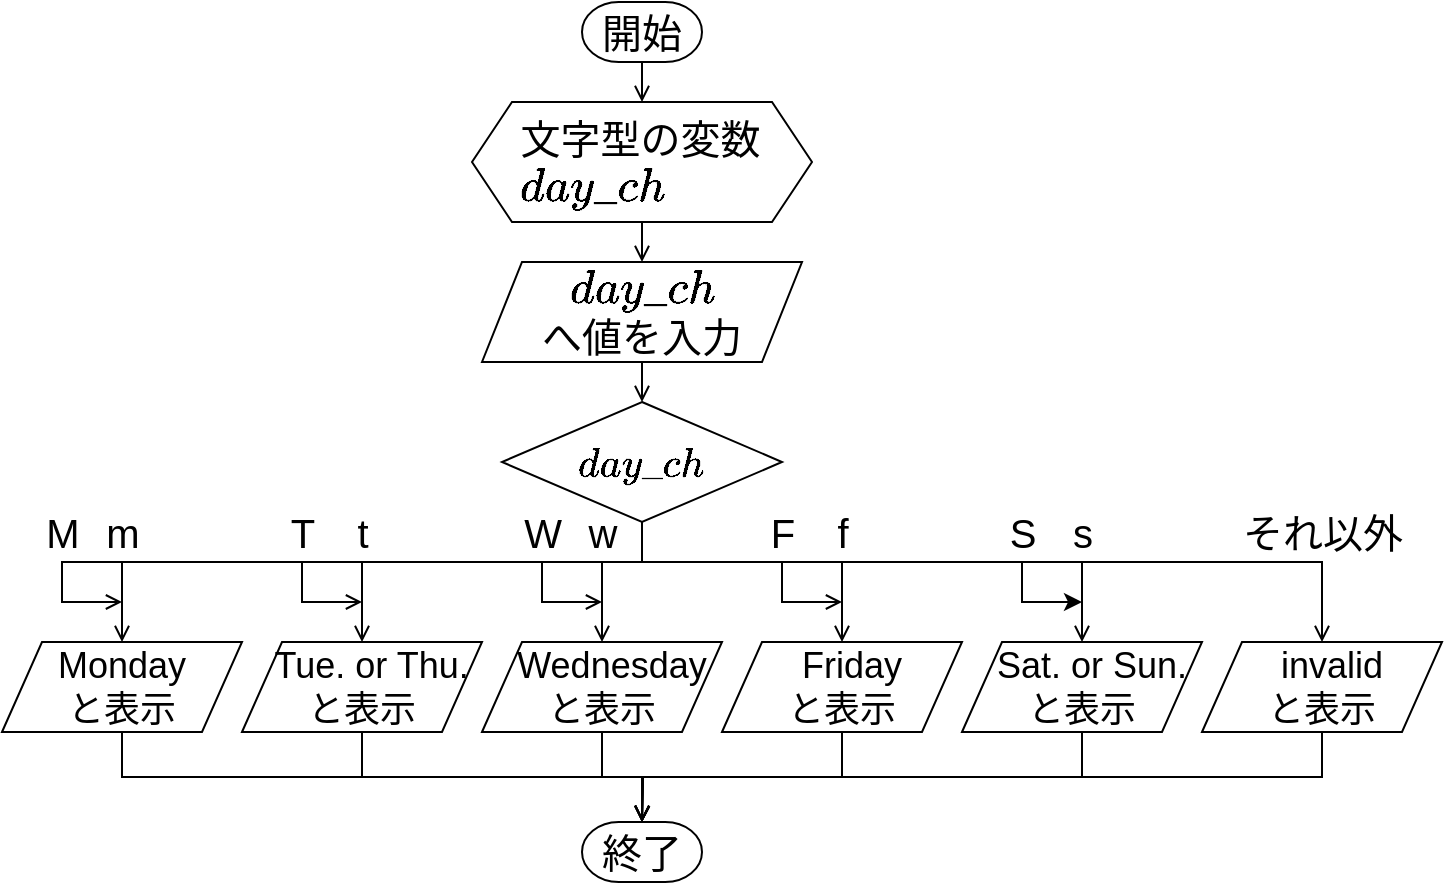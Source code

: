 <mxfile>
    <diagram id="vtc8YhdIfcMKm9wjPDq7" name="ページ1">
        <mxGraphModel dx="1497" dy="538" grid="1" gridSize="10" guides="1" tooltips="1" connect="1" arrows="1" fold="1" page="1" pageScale="1" pageWidth="827" pageHeight="1169" math="1" shadow="0">
            <root>
                <mxCell id="0"/>
                <mxCell id="1" parent="0"/>
                <mxCell id="2" style="edgeStyle=orthogonalEdgeStyle;html=1;exitX=0.5;exitY=1;exitDx=0;exitDy=0;exitPerimeter=0;entryX=0.5;entryY=0;entryDx=0;entryDy=0;rounded=0;endArrow=open;endFill=0;" edge="1" parent="1" source="3" target="5">
                    <mxGeometry relative="1" as="geometry"/>
                </mxCell>
                <mxCell id="3" value="開始" style="strokeWidth=1;html=1;shape=mxgraph.flowchart.terminator;whiteSpace=wrap;fontFamily=Lucida Console;fontSize=20;" vertex="1" parent="1">
                    <mxGeometry x="170" y="40" width="60" height="30" as="geometry"/>
                </mxCell>
                <mxCell id="4" style="edgeStyle=orthogonalEdgeStyle;html=1;exitX=0.5;exitY=1;exitDx=0;exitDy=0;entryX=0.5;entryY=0;entryDx=0;entryDy=0;rounded=0;endArrow=open;endFill=0;" edge="1" parent="1" source="5" target="13">
                    <mxGeometry relative="1" as="geometry"/>
                </mxCell>
                <mxCell id="5" value="&amp;nbsp; &amp;nbsp; 文字型の変数&lt;div&gt;&amp;nbsp; &amp;nbsp; \(day\_ch\)&lt;/div&gt;" style="shape=hexagon;perimeter=hexagonPerimeter2;whiteSpace=wrap;html=1;fixedSize=1;fontSize=20;align=left;" vertex="1" parent="1">
                    <mxGeometry x="115" y="90" width="170" height="60" as="geometry"/>
                </mxCell>
                <mxCell id="6" style="edgeStyle=orthogonalEdgeStyle;html=1;exitX=0.5;exitY=1;exitDx=0;exitDy=0;exitPerimeter=0;rounded=0;endArrow=open;endFill=0;entryX=0.5;entryY=0;entryDx=0;entryDy=0;" edge="1" parent="1" source="12" target="16">
                    <mxGeometry relative="1" as="geometry">
                        <mxPoint x="-110" y="300" as="targetPoint"/>
                        <Array as="points">
                            <mxPoint x="200" y="320"/>
                            <mxPoint x="-60" y="320"/>
                        </Array>
                    </mxGeometry>
                </mxCell>
                <mxCell id="7" style="edgeStyle=orthogonalEdgeStyle;html=1;exitX=0.5;exitY=1;exitDx=0;exitDy=0;exitPerimeter=0;entryX=0.5;entryY=0;entryDx=0;entryDy=0;rounded=0;endArrow=open;endFill=0;" edge="1" parent="1" source="12" target="15">
                    <mxGeometry relative="1" as="geometry">
                        <Array as="points">
                            <mxPoint x="200" y="320"/>
                            <mxPoint x="60" y="320"/>
                        </Array>
                    </mxGeometry>
                </mxCell>
                <mxCell id="8" style="edgeStyle=orthogonalEdgeStyle;html=1;exitX=0.5;exitY=1;exitDx=0;exitDy=0;exitPerimeter=0;entryX=0.5;entryY=0;entryDx=0;entryDy=0;rounded=0;endArrow=open;endFill=0;" edge="1" parent="1" source="12" target="18">
                    <mxGeometry relative="1" as="geometry">
                        <Array as="points">
                            <mxPoint x="200" y="320"/>
                            <mxPoint x="180" y="320"/>
                        </Array>
                    </mxGeometry>
                </mxCell>
                <mxCell id="9" style="edgeStyle=orthogonalEdgeStyle;html=1;exitX=0.5;exitY=1;exitDx=0;exitDy=0;exitPerimeter=0;entryX=0.5;entryY=0;entryDx=0;entryDy=0;rounded=0;endArrow=open;endFill=0;" edge="1" parent="1" source="12" target="20">
                    <mxGeometry relative="1" as="geometry">
                        <Array as="points">
                            <mxPoint x="200" y="320"/>
                            <mxPoint x="300" y="320"/>
                        </Array>
                    </mxGeometry>
                </mxCell>
                <mxCell id="10" style="edgeStyle=orthogonalEdgeStyle;html=1;exitX=0.5;exitY=1;exitDx=0;exitDy=0;exitPerimeter=0;entryX=0.5;entryY=0;entryDx=0;entryDy=0;rounded=0;endArrow=open;endFill=0;" edge="1" parent="1" source="12" target="22">
                    <mxGeometry relative="1" as="geometry">
                        <Array as="points">
                            <mxPoint x="200" y="320"/>
                            <mxPoint x="420" y="320"/>
                        </Array>
                    </mxGeometry>
                </mxCell>
                <mxCell id="11" style="edgeStyle=orthogonalEdgeStyle;html=1;exitX=0.5;exitY=1;exitDx=0;exitDy=0;exitPerimeter=0;entryX=0.5;entryY=0;entryDx=0;entryDy=0;rounded=0;endArrow=open;endFill=0;" edge="1" parent="1" source="12" target="23">
                    <mxGeometry relative="1" as="geometry">
                        <Array as="points">
                            <mxPoint x="200" y="320"/>
                            <mxPoint x="540" y="320"/>
                        </Array>
                    </mxGeometry>
                </mxCell>
                <mxCell id="35" style="edgeStyle=orthogonalEdgeStyle;html=1;exitX=0.5;exitY=1;exitDx=0;exitDy=0;exitPerimeter=0;rounded=0;curved=0;endArrow=open;endFill=0;" edge="1" parent="1" source="12">
                    <mxGeometry relative="1" as="geometry">
                        <mxPoint x="-60" y="340" as="targetPoint"/>
                        <Array as="points">
                            <mxPoint x="200" y="320"/>
                            <mxPoint x="-90" y="320"/>
                            <mxPoint x="-90" y="340"/>
                            <mxPoint x="-60" y="340"/>
                        </Array>
                    </mxGeometry>
                </mxCell>
                <mxCell id="36" style="edgeStyle=orthogonalEdgeStyle;html=1;exitX=0.5;exitY=1;exitDx=0;exitDy=0;exitPerimeter=0;rounded=0;curved=0;endArrow=open;endFill=0;" edge="1" parent="1" source="12">
                    <mxGeometry relative="1" as="geometry">
                        <mxPoint x="60" y="340" as="targetPoint"/>
                        <Array as="points">
                            <mxPoint x="200" y="320"/>
                            <mxPoint x="30" y="320"/>
                            <mxPoint x="30" y="340"/>
                        </Array>
                    </mxGeometry>
                </mxCell>
                <mxCell id="40" style="edgeStyle=orthogonalEdgeStyle;html=1;exitX=0.5;exitY=1;exitDx=0;exitDy=0;exitPerimeter=0;rounded=0;curved=0;endArrow=open;endFill=0;" edge="1" parent="1" source="12">
                    <mxGeometry relative="1" as="geometry">
                        <mxPoint x="180" y="340" as="targetPoint"/>
                        <Array as="points">
                            <mxPoint x="200" y="320"/>
                            <mxPoint x="150" y="320"/>
                            <mxPoint x="150" y="340"/>
                        </Array>
                    </mxGeometry>
                </mxCell>
                <mxCell id="42" style="edgeStyle=orthogonalEdgeStyle;html=1;exitX=0.5;exitY=1;exitDx=0;exitDy=0;exitPerimeter=0;strokeColor=default;rounded=0;endArrow=open;endFill=0;" edge="1" parent="1" source="12">
                    <mxGeometry relative="1" as="geometry">
                        <mxPoint x="300" y="340" as="targetPoint"/>
                        <Array as="points">
                            <mxPoint x="200" y="320"/>
                            <mxPoint x="270" y="320"/>
                            <mxPoint x="270" y="340"/>
                        </Array>
                    </mxGeometry>
                </mxCell>
                <mxCell id="45" style="edgeStyle=orthogonalEdgeStyle;html=1;exitX=0.5;exitY=1;exitDx=0;exitDy=0;exitPerimeter=0;rounded=0;" edge="1" parent="1" source="12">
                    <mxGeometry relative="1" as="geometry">
                        <mxPoint x="420.0" y="340" as="targetPoint"/>
                        <Array as="points">
                            <mxPoint x="200" y="320"/>
                            <mxPoint x="390" y="320"/>
                            <mxPoint x="390" y="340"/>
                        </Array>
                    </mxGeometry>
                </mxCell>
                <mxCell id="12" value="\(day\_ch\)" style="strokeWidth=1;html=1;shape=mxgraph.flowchart.decision;whiteSpace=wrap;fontSize=20;fontFamily=Lucida Console;" vertex="1" parent="1">
                    <mxGeometry x="130" y="240" width="140" height="60" as="geometry"/>
                </mxCell>
                <mxCell id="13" value="\(day\_ch\)&lt;div&gt;へ&lt;span style=&quot;background-color: transparent;&quot;&gt;値を入力&lt;/span&gt;&lt;/div&gt;" style="shape=parallelogram;perimeter=parallelogramPerimeter;whiteSpace=wrap;html=1;fixedSize=1;fontSize=20;size=20;" vertex="1" parent="1">
                    <mxGeometry x="120" y="170" width="160" height="50" as="geometry"/>
                </mxCell>
                <mxCell id="14" style="edgeStyle=orthogonalEdgeStyle;html=1;exitX=0.5;exitY=1;exitDx=0;exitDy=0;rounded=0;curved=0;endArrow=open;endFill=0;" edge="1" parent="1" source="15">
                    <mxGeometry relative="1" as="geometry">
                        <mxPoint x="200" y="450" as="targetPoint"/>
                    </mxGeometry>
                </mxCell>
                <mxCell id="15" value="&amp;nbsp; Tue. or Thu.&lt;br&gt;と表示" style="shape=parallelogram;perimeter=parallelogramPerimeter;whiteSpace=wrap;html=1;fixedSize=1;fontSize=18;fontFamily=Helvetica;size=20;" vertex="1" parent="1">
                    <mxGeometry y="360" width="120" height="45" as="geometry"/>
                </mxCell>
                <mxCell id="16" value="Monday&lt;div&gt;と表示&lt;/div&gt;" style="shape=parallelogram;perimeter=parallelogramPerimeter;whiteSpace=wrap;html=1;fixedSize=1;fontSize=18;fontFamily=Helvetica;size=20;" vertex="1" parent="1">
                    <mxGeometry x="-120" y="360" width="120" height="45" as="geometry"/>
                </mxCell>
                <mxCell id="17" style="edgeStyle=orthogonalEdgeStyle;html=1;exitX=0.5;exitY=1;exitDx=0;exitDy=0;rounded=0;curved=0;endArrow=open;endFill=0;" edge="1" parent="1" source="18">
                    <mxGeometry relative="1" as="geometry">
                        <mxPoint x="200" y="450" as="targetPoint"/>
                    </mxGeometry>
                </mxCell>
                <mxCell id="18" value="&amp;nbsp; Wednesday&lt;div&gt;と表示&lt;/div&gt;" style="shape=parallelogram;perimeter=parallelogramPerimeter;whiteSpace=wrap;html=1;fixedSize=1;fontSize=18;fontFamily=Helvetica;size=20;" vertex="1" parent="1">
                    <mxGeometry x="120" y="360" width="120" height="45" as="geometry"/>
                </mxCell>
                <mxCell id="19" style="edgeStyle=orthogonalEdgeStyle;html=1;exitX=0.5;exitY=1;exitDx=0;exitDy=0;rounded=0;curved=0;endArrow=open;endFill=0;" edge="1" parent="1" source="20">
                    <mxGeometry relative="1" as="geometry">
                        <mxPoint x="200" y="450" as="targetPoint"/>
                    </mxGeometry>
                </mxCell>
                <mxCell id="20" value="&amp;nbsp; Friday&lt;div&gt;と表示&lt;/div&gt;" style="shape=parallelogram;perimeter=parallelogramPerimeter;whiteSpace=wrap;html=1;fixedSize=1;fontSize=18;fontFamily=Helvetica;size=20;" vertex="1" parent="1">
                    <mxGeometry x="240" y="360" width="120" height="45" as="geometry"/>
                </mxCell>
                <mxCell id="21" value="終了" style="strokeWidth=1;html=1;shape=mxgraph.flowchart.terminator;whiteSpace=wrap;fontFamily=Lucida Console;fontSize=20;" vertex="1" parent="1">
                    <mxGeometry x="170" y="450" width="60" height="30" as="geometry"/>
                </mxCell>
                <mxCell id="22" value="&amp;nbsp; Sat. or Sun.&lt;div&gt;と表示&lt;/div&gt;" style="shape=parallelogram;perimeter=parallelogramPerimeter;whiteSpace=wrap;html=1;fixedSize=1;fontSize=18;fontFamily=Helvetica;size=20;" vertex="1" parent="1">
                    <mxGeometry x="360" y="360" width="120" height="45" as="geometry"/>
                </mxCell>
                <mxCell id="23" value="&amp;nbsp; invalid&lt;div&gt;&lt;span style=&quot;background-color: transparent;&quot;&gt;と表示&lt;/span&gt;&lt;/div&gt;" style="shape=parallelogram;perimeter=parallelogramPerimeter;whiteSpace=wrap;html=1;fixedSize=1;fontSize=18;fontFamily=Helvetica;size=20;" vertex="1" parent="1">
                    <mxGeometry x="480" y="360" width="120" height="45" as="geometry"/>
                </mxCell>
                <mxCell id="24" value="M" style="text;html=1;align=center;verticalAlign=middle;resizable=0;points=[];autosize=1;strokeColor=none;fillColor=none;fontSize=20;" vertex="1" parent="1">
                    <mxGeometry x="-110" y="285" width="40" height="40" as="geometry"/>
                </mxCell>
                <mxCell id="25" value="T" style="text;html=1;align=center;verticalAlign=middle;resizable=0;points=[];autosize=1;strokeColor=none;fillColor=none;fontSize=20;" vertex="1" parent="1">
                    <mxGeometry x="10" y="285" width="40" height="40" as="geometry"/>
                </mxCell>
                <mxCell id="26" value="W" style="text;html=1;align=center;verticalAlign=middle;resizable=0;points=[];autosize=1;strokeColor=none;fillColor=none;fontSize=20;" vertex="1" parent="1">
                    <mxGeometry x="130" y="285" width="40" height="40" as="geometry"/>
                </mxCell>
                <mxCell id="27" value="F" style="text;html=1;align=center;verticalAlign=middle;resizable=0;points=[];autosize=1;strokeColor=none;fillColor=none;fontSize=20;" vertex="1" parent="1">
                    <mxGeometry x="250" y="285" width="40" height="40" as="geometry"/>
                </mxCell>
                <mxCell id="28" value="S" style="text;html=1;align=center;verticalAlign=middle;resizable=0;points=[];autosize=1;strokeColor=none;fillColor=none;fontSize=20;" vertex="1" parent="1">
                    <mxGeometry x="370" y="285" width="40" height="40" as="geometry"/>
                </mxCell>
                <mxCell id="29" value="それ&lt;span style=&quot;background-color: transparent;&quot;&gt;以外&lt;/span&gt;" style="text;html=1;align=center;verticalAlign=middle;resizable=0;points=[];autosize=1;strokeColor=none;fillColor=none;fontSize=20;" vertex="1" parent="1">
                    <mxGeometry x="490" y="285" width="100" height="40" as="geometry"/>
                </mxCell>
                <mxCell id="30" style="edgeStyle=orthogonalEdgeStyle;html=1;exitX=0.5;exitY=1;exitDx=0;exitDy=0;entryX=0.5;entryY=0;entryDx=0;entryDy=0;entryPerimeter=0;rounded=0;endArrow=open;endFill=0;" edge="1" parent="1" source="13" target="12">
                    <mxGeometry relative="1" as="geometry"/>
                </mxCell>
                <mxCell id="31" style="edgeStyle=orthogonalEdgeStyle;html=1;exitX=0.5;exitY=1;exitDx=0;exitDy=0;entryX=0.5;entryY=0;entryDx=0;entryDy=0;entryPerimeter=0;rounded=0;curved=0;endArrow=open;endFill=0;" edge="1" parent="1" source="16" target="21">
                    <mxGeometry relative="1" as="geometry"/>
                </mxCell>
                <mxCell id="32" style="edgeStyle=orthogonalEdgeStyle;html=1;exitX=0.5;exitY=1;exitDx=0;exitDy=0;entryX=0.5;entryY=0;entryDx=0;entryDy=0;entryPerimeter=0;rounded=0;curved=0;endArrow=open;endFill=0;" edge="1" parent="1" source="22" target="21">
                    <mxGeometry relative="1" as="geometry"/>
                </mxCell>
                <mxCell id="33" style="edgeStyle=orthogonalEdgeStyle;html=1;exitX=0.5;exitY=1;exitDx=0;exitDy=0;entryX=0.5;entryY=0;entryDx=0;entryDy=0;entryPerimeter=0;rounded=0;curved=0;endArrow=open;endFill=0;" edge="1" parent="1" source="23" target="21">
                    <mxGeometry relative="1" as="geometry"/>
                </mxCell>
                <mxCell id="38" value="m" style="text;html=1;align=center;verticalAlign=middle;resizable=0;points=[];autosize=1;strokeColor=none;fillColor=none;fontSize=20;" vertex="1" parent="1">
                    <mxGeometry x="-80" y="285" width="40" height="40" as="geometry"/>
                </mxCell>
                <mxCell id="39" value="t" style="text;html=1;align=center;verticalAlign=middle;resizable=0;points=[];autosize=1;strokeColor=none;fillColor=none;fontSize=20;" vertex="1" parent="1">
                    <mxGeometry x="45" y="285" width="30" height="40" as="geometry"/>
                </mxCell>
                <mxCell id="41" value="w" style="text;html=1;align=center;verticalAlign=middle;resizable=0;points=[];autosize=1;strokeColor=none;fillColor=none;fontSize=20;" vertex="1" parent="1">
                    <mxGeometry x="160" y="285" width="40" height="40" as="geometry"/>
                </mxCell>
                <mxCell id="43" value="f" style="text;html=1;align=center;verticalAlign=middle;resizable=0;points=[];autosize=1;strokeColor=none;fillColor=none;fontSize=20;" vertex="1" parent="1">
                    <mxGeometry x="285" y="285" width="30" height="40" as="geometry"/>
                </mxCell>
                <mxCell id="46" value="s" style="text;html=1;align=center;verticalAlign=middle;resizable=0;points=[];autosize=1;strokeColor=none;fillColor=none;fontSize=20;" vertex="1" parent="1">
                    <mxGeometry x="405" y="285" width="30" height="40" as="geometry"/>
                </mxCell>
            </root>
        </mxGraphModel>
    </diagram>
</mxfile>